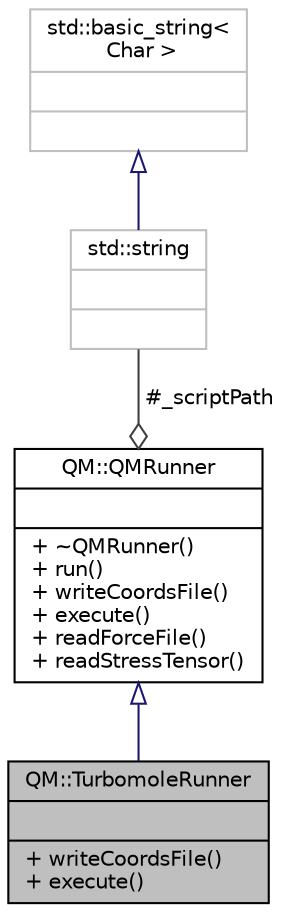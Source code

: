 digraph "QM::TurbomoleRunner"
{
 // LATEX_PDF_SIZE
  edge [fontname="Helvetica",fontsize="10",labelfontname="Helvetica",labelfontsize="10"];
  node [fontname="Helvetica",fontsize="10",shape=record];
  Node1 [label="{QM::TurbomoleRunner\n||+ writeCoordsFile()\l+ execute()\l}",height=0.2,width=0.4,color="black", fillcolor="grey75", style="filled", fontcolor="black",tooltip="class for running DFTB+ inheriting from QMRunner"];
  Node2 -> Node1 [dir="back",color="midnightblue",fontsize="10",style="solid",arrowtail="onormal",fontname="Helvetica"];
  Node2 [label="{QM::QMRunner\n||+ ~QMRunner()\l+ run()\l+ writeCoordsFile()\l+ execute()\l+ readForceFile()\l+ readStressTensor()\l}",height=0.2,width=0.4,color="black", fillcolor="white", style="filled",URL="$classQM_1_1QMRunner.html",tooltip="base class for different qm engines"];
  Node3 -> Node2 [color="grey25",fontsize="10",style="solid",label=" #_scriptPath" ,arrowhead="odiamond",fontname="Helvetica"];
  Node3 [label="{std::string\n||}",height=0.2,width=0.4,color="grey75", fillcolor="white", style="filled",tooltip=" "];
  Node4 -> Node3 [dir="back",color="midnightblue",fontsize="10",style="solid",arrowtail="onormal",fontname="Helvetica"];
  Node4 [label="{std::basic_string\<\l Char \>\n||}",height=0.2,width=0.4,color="grey75", fillcolor="white", style="filled",tooltip=" "];
}
